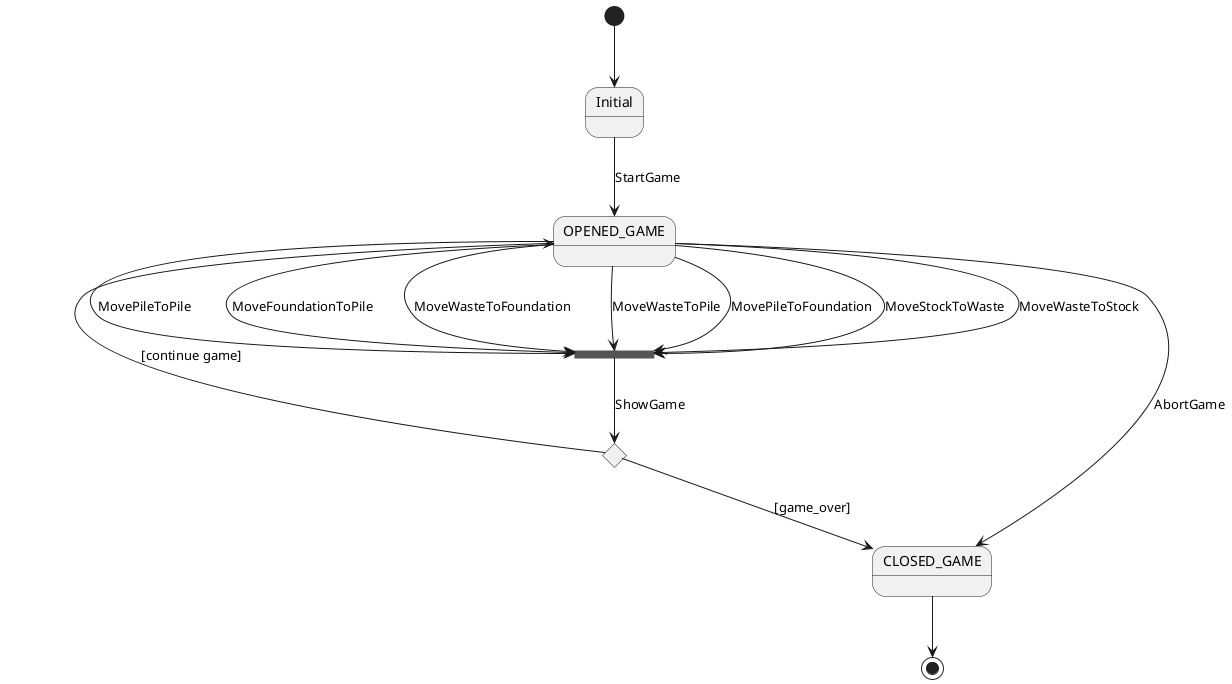 @startuml
[*] --> Initial

state game_over <<choice>>
state show_game <<join>>

Initial --> OPENED_GAME : StartGame
OPENED_GAME --> CLOSED_GAME : AbortGame
OPENED_GAME --> show_game : MovePileToPile
OPENED_GAME --> show_game : MoveFoundationToPile
OPENED_GAME --> show_game : MoveWasteToFoundation
OPENED_GAME --> show_game : MoveWasteToPile
OPENED_GAME --> show_game : MovePileToFoundation
OPENED_GAME --> show_game : MoveStockToWaste
OPENED_GAME --> show_game : MoveWasteToStock
show_game --> game_over : ShowGame

game_over --> CLOSED_GAME : [game_over]
game_over --> OPENED_GAME : [continue game]

CLOSED_GAME --> [*]
@enduml

